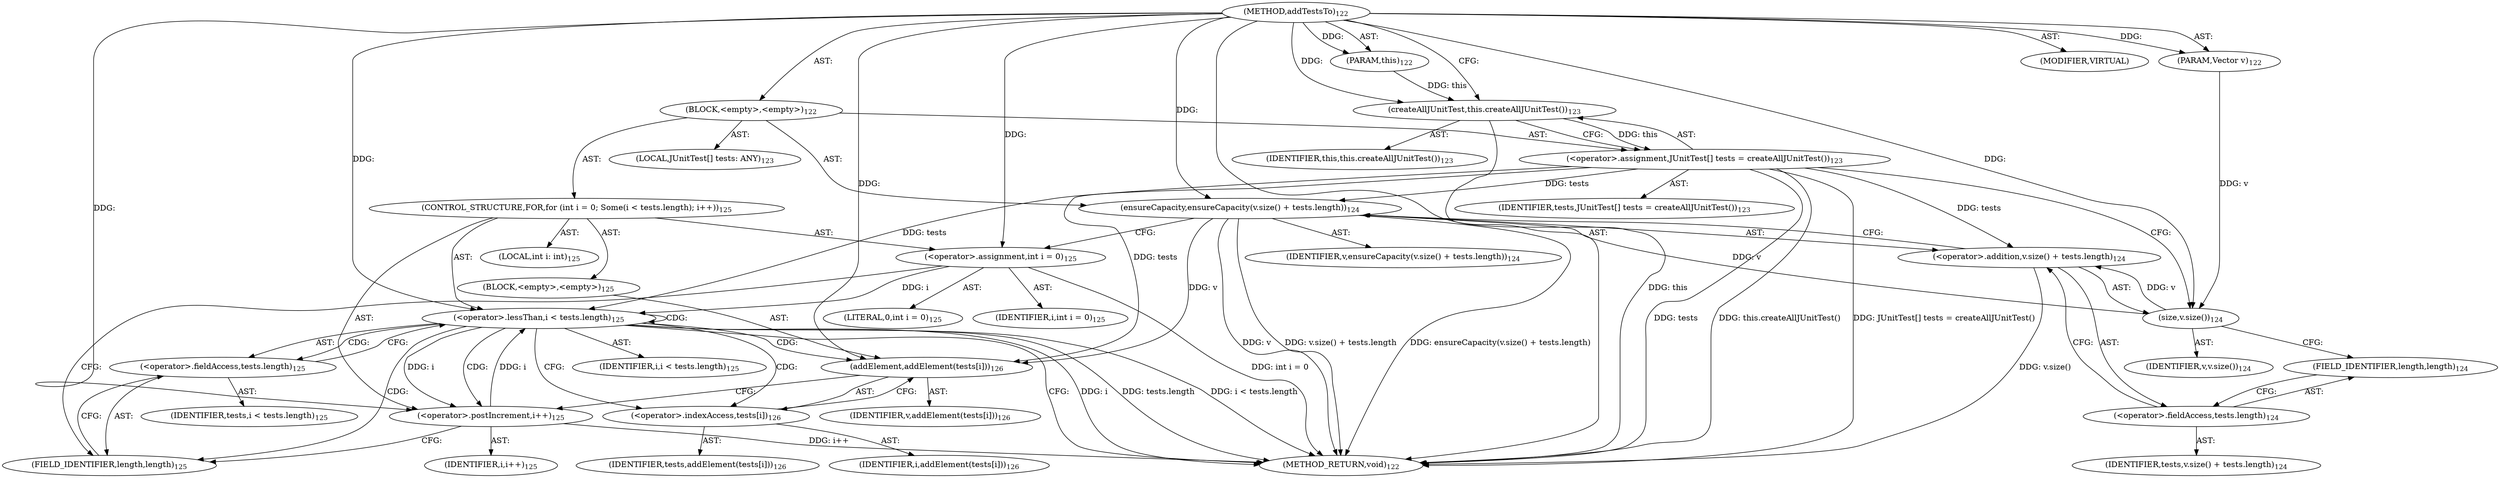 digraph "addTestsTo" {  
"111669149699" [label = <(METHOD,addTestsTo)<SUB>122</SUB>> ]
"115964116993" [label = <(PARAM,this)<SUB>122</SUB>> ]
"115964117001" [label = <(PARAM,Vector v)<SUB>122</SUB>> ]
"25769803779" [label = <(BLOCK,&lt;empty&gt;,&lt;empty&gt;)<SUB>122</SUB>> ]
"94489280513" [label = <(LOCAL,JUnitTest[] tests: ANY)<SUB>123</SUB>> ]
"30064771084" [label = <(&lt;operator&gt;.assignment,JUnitTest[] tests = createAllJUnitTest())<SUB>123</SUB>> ]
"68719476758" [label = <(IDENTIFIER,tests,JUnitTest[] tests = createAllJUnitTest())<SUB>123</SUB>> ]
"30064771085" [label = <(createAllJUnitTest,this.createAllJUnitTest())<SUB>123</SUB>> ]
"68719476737" [label = <(IDENTIFIER,this,this.createAllJUnitTest())<SUB>123</SUB>> ]
"30064771086" [label = <(ensureCapacity,ensureCapacity(v.size() + tests.length))<SUB>124</SUB>> ]
"68719476759" [label = <(IDENTIFIER,v,ensureCapacity(v.size() + tests.length))<SUB>124</SUB>> ]
"30064771087" [label = <(&lt;operator&gt;.addition,v.size() + tests.length)<SUB>124</SUB>> ]
"30064771088" [label = <(size,v.size())<SUB>124</SUB>> ]
"68719476760" [label = <(IDENTIFIER,v,v.size())<SUB>124</SUB>> ]
"30064771089" [label = <(&lt;operator&gt;.fieldAccess,tests.length)<SUB>124</SUB>> ]
"68719476761" [label = <(IDENTIFIER,tests,v.size() + tests.length)<SUB>124</SUB>> ]
"55834574852" [label = <(FIELD_IDENTIFIER,length,length)<SUB>124</SUB>> ]
"47244640256" [label = <(CONTROL_STRUCTURE,FOR,for (int i = 0; Some(i &lt; tests.length); i++))<SUB>125</SUB>> ]
"94489280514" [label = <(LOCAL,int i: int)<SUB>125</SUB>> ]
"30064771090" [label = <(&lt;operator&gt;.assignment,int i = 0)<SUB>125</SUB>> ]
"68719476762" [label = <(IDENTIFIER,i,int i = 0)<SUB>125</SUB>> ]
"90194313216" [label = <(LITERAL,0,int i = 0)<SUB>125</SUB>> ]
"30064771091" [label = <(&lt;operator&gt;.lessThan,i &lt; tests.length)<SUB>125</SUB>> ]
"68719476763" [label = <(IDENTIFIER,i,i &lt; tests.length)<SUB>125</SUB>> ]
"30064771092" [label = <(&lt;operator&gt;.fieldAccess,tests.length)<SUB>125</SUB>> ]
"68719476764" [label = <(IDENTIFIER,tests,i &lt; tests.length)<SUB>125</SUB>> ]
"55834574853" [label = <(FIELD_IDENTIFIER,length,length)<SUB>125</SUB>> ]
"30064771093" [label = <(&lt;operator&gt;.postIncrement,i++)<SUB>125</SUB>> ]
"68719476765" [label = <(IDENTIFIER,i,i++)<SUB>125</SUB>> ]
"25769803780" [label = <(BLOCK,&lt;empty&gt;,&lt;empty&gt;)<SUB>125</SUB>> ]
"30064771094" [label = <(addElement,addElement(tests[i]))<SUB>126</SUB>> ]
"68719476766" [label = <(IDENTIFIER,v,addElement(tests[i]))<SUB>126</SUB>> ]
"30064771095" [label = <(&lt;operator&gt;.indexAccess,tests[i])<SUB>126</SUB>> ]
"68719476767" [label = <(IDENTIFIER,tests,addElement(tests[i]))<SUB>126</SUB>> ]
"68719476768" [label = <(IDENTIFIER,i,addElement(tests[i]))<SUB>126</SUB>> ]
"133143986184" [label = <(MODIFIER,VIRTUAL)> ]
"128849018883" [label = <(METHOD_RETURN,void)<SUB>122</SUB>> ]
  "111669149699" -> "115964116993"  [ label = "AST: "] 
  "111669149699" -> "115964117001"  [ label = "AST: "] 
  "111669149699" -> "25769803779"  [ label = "AST: "] 
  "111669149699" -> "133143986184"  [ label = "AST: "] 
  "111669149699" -> "128849018883"  [ label = "AST: "] 
  "25769803779" -> "94489280513"  [ label = "AST: "] 
  "25769803779" -> "30064771084"  [ label = "AST: "] 
  "25769803779" -> "30064771086"  [ label = "AST: "] 
  "25769803779" -> "47244640256"  [ label = "AST: "] 
  "30064771084" -> "68719476758"  [ label = "AST: "] 
  "30064771084" -> "30064771085"  [ label = "AST: "] 
  "30064771085" -> "68719476737"  [ label = "AST: "] 
  "30064771086" -> "68719476759"  [ label = "AST: "] 
  "30064771086" -> "30064771087"  [ label = "AST: "] 
  "30064771087" -> "30064771088"  [ label = "AST: "] 
  "30064771087" -> "30064771089"  [ label = "AST: "] 
  "30064771088" -> "68719476760"  [ label = "AST: "] 
  "30064771089" -> "68719476761"  [ label = "AST: "] 
  "30064771089" -> "55834574852"  [ label = "AST: "] 
  "47244640256" -> "94489280514"  [ label = "AST: "] 
  "47244640256" -> "30064771090"  [ label = "AST: "] 
  "47244640256" -> "30064771091"  [ label = "AST: "] 
  "47244640256" -> "30064771093"  [ label = "AST: "] 
  "47244640256" -> "25769803780"  [ label = "AST: "] 
  "30064771090" -> "68719476762"  [ label = "AST: "] 
  "30064771090" -> "90194313216"  [ label = "AST: "] 
  "30064771091" -> "68719476763"  [ label = "AST: "] 
  "30064771091" -> "30064771092"  [ label = "AST: "] 
  "30064771092" -> "68719476764"  [ label = "AST: "] 
  "30064771092" -> "55834574853"  [ label = "AST: "] 
  "30064771093" -> "68719476765"  [ label = "AST: "] 
  "25769803780" -> "30064771094"  [ label = "AST: "] 
  "30064771094" -> "68719476766"  [ label = "AST: "] 
  "30064771094" -> "30064771095"  [ label = "AST: "] 
  "30064771095" -> "68719476767"  [ label = "AST: "] 
  "30064771095" -> "68719476768"  [ label = "AST: "] 
  "30064771084" -> "30064771088"  [ label = "CFG: "] 
  "30064771086" -> "30064771090"  [ label = "CFG: "] 
  "30064771085" -> "30064771084"  [ label = "CFG: "] 
  "30064771087" -> "30064771086"  [ label = "CFG: "] 
  "30064771090" -> "55834574853"  [ label = "CFG: "] 
  "30064771091" -> "128849018883"  [ label = "CFG: "] 
  "30064771091" -> "30064771095"  [ label = "CFG: "] 
  "30064771093" -> "55834574853"  [ label = "CFG: "] 
  "30064771088" -> "55834574852"  [ label = "CFG: "] 
  "30064771089" -> "30064771087"  [ label = "CFG: "] 
  "30064771092" -> "30064771091"  [ label = "CFG: "] 
  "30064771094" -> "30064771093"  [ label = "CFG: "] 
  "55834574852" -> "30064771089"  [ label = "CFG: "] 
  "55834574853" -> "30064771092"  [ label = "CFG: "] 
  "30064771095" -> "30064771094"  [ label = "CFG: "] 
  "111669149699" -> "30064771085"  [ label = "CFG: "] 
  "30064771084" -> "128849018883"  [ label = "DDG: tests"] 
  "30064771085" -> "128849018883"  [ label = "DDG: this"] 
  "30064771084" -> "128849018883"  [ label = "DDG: this.createAllJUnitTest()"] 
  "30064771084" -> "128849018883"  [ label = "DDG: JUnitTest[] tests = createAllJUnitTest()"] 
  "30064771086" -> "128849018883"  [ label = "DDG: v"] 
  "30064771087" -> "128849018883"  [ label = "DDG: v.size()"] 
  "30064771086" -> "128849018883"  [ label = "DDG: v.size() + tests.length"] 
  "30064771086" -> "128849018883"  [ label = "DDG: ensureCapacity(v.size() + tests.length)"] 
  "30064771090" -> "128849018883"  [ label = "DDG: int i = 0"] 
  "30064771091" -> "128849018883"  [ label = "DDG: i"] 
  "30064771091" -> "128849018883"  [ label = "DDG: tests.length"] 
  "30064771091" -> "128849018883"  [ label = "DDG: i &lt; tests.length"] 
  "30064771093" -> "128849018883"  [ label = "DDG: i++"] 
  "111669149699" -> "115964116993"  [ label = "DDG: "] 
  "111669149699" -> "115964117001"  [ label = "DDG: "] 
  "30064771085" -> "30064771084"  [ label = "DDG: this"] 
  "30064771088" -> "30064771086"  [ label = "DDG: v"] 
  "111669149699" -> "30064771086"  [ label = "DDG: "] 
  "30064771084" -> "30064771086"  [ label = "DDG: tests"] 
  "111669149699" -> "30064771090"  [ label = "DDG: "] 
  "115964116993" -> "30064771085"  [ label = "DDG: this"] 
  "111669149699" -> "30064771085"  [ label = "DDG: "] 
  "30064771088" -> "30064771087"  [ label = "DDG: v"] 
  "30064771084" -> "30064771087"  [ label = "DDG: tests"] 
  "30064771090" -> "30064771091"  [ label = "DDG: i"] 
  "30064771093" -> "30064771091"  [ label = "DDG: i"] 
  "111669149699" -> "30064771091"  [ label = "DDG: "] 
  "30064771084" -> "30064771091"  [ label = "DDG: tests"] 
  "30064771091" -> "30064771093"  [ label = "DDG: i"] 
  "111669149699" -> "30064771093"  [ label = "DDG: "] 
  "115964117001" -> "30064771088"  [ label = "DDG: v"] 
  "111669149699" -> "30064771088"  [ label = "DDG: "] 
  "30064771086" -> "30064771094"  [ label = "DDG: v"] 
  "111669149699" -> "30064771094"  [ label = "DDG: "] 
  "30064771084" -> "30064771094"  [ label = "DDG: tests"] 
  "30064771091" -> "55834574853"  [ label = "CDG: "] 
  "30064771091" -> "30064771091"  [ label = "CDG: "] 
  "30064771091" -> "30064771092"  [ label = "CDG: "] 
  "30064771091" -> "30064771095"  [ label = "CDG: "] 
  "30064771091" -> "30064771093"  [ label = "CDG: "] 
  "30064771091" -> "30064771094"  [ label = "CDG: "] 
}
